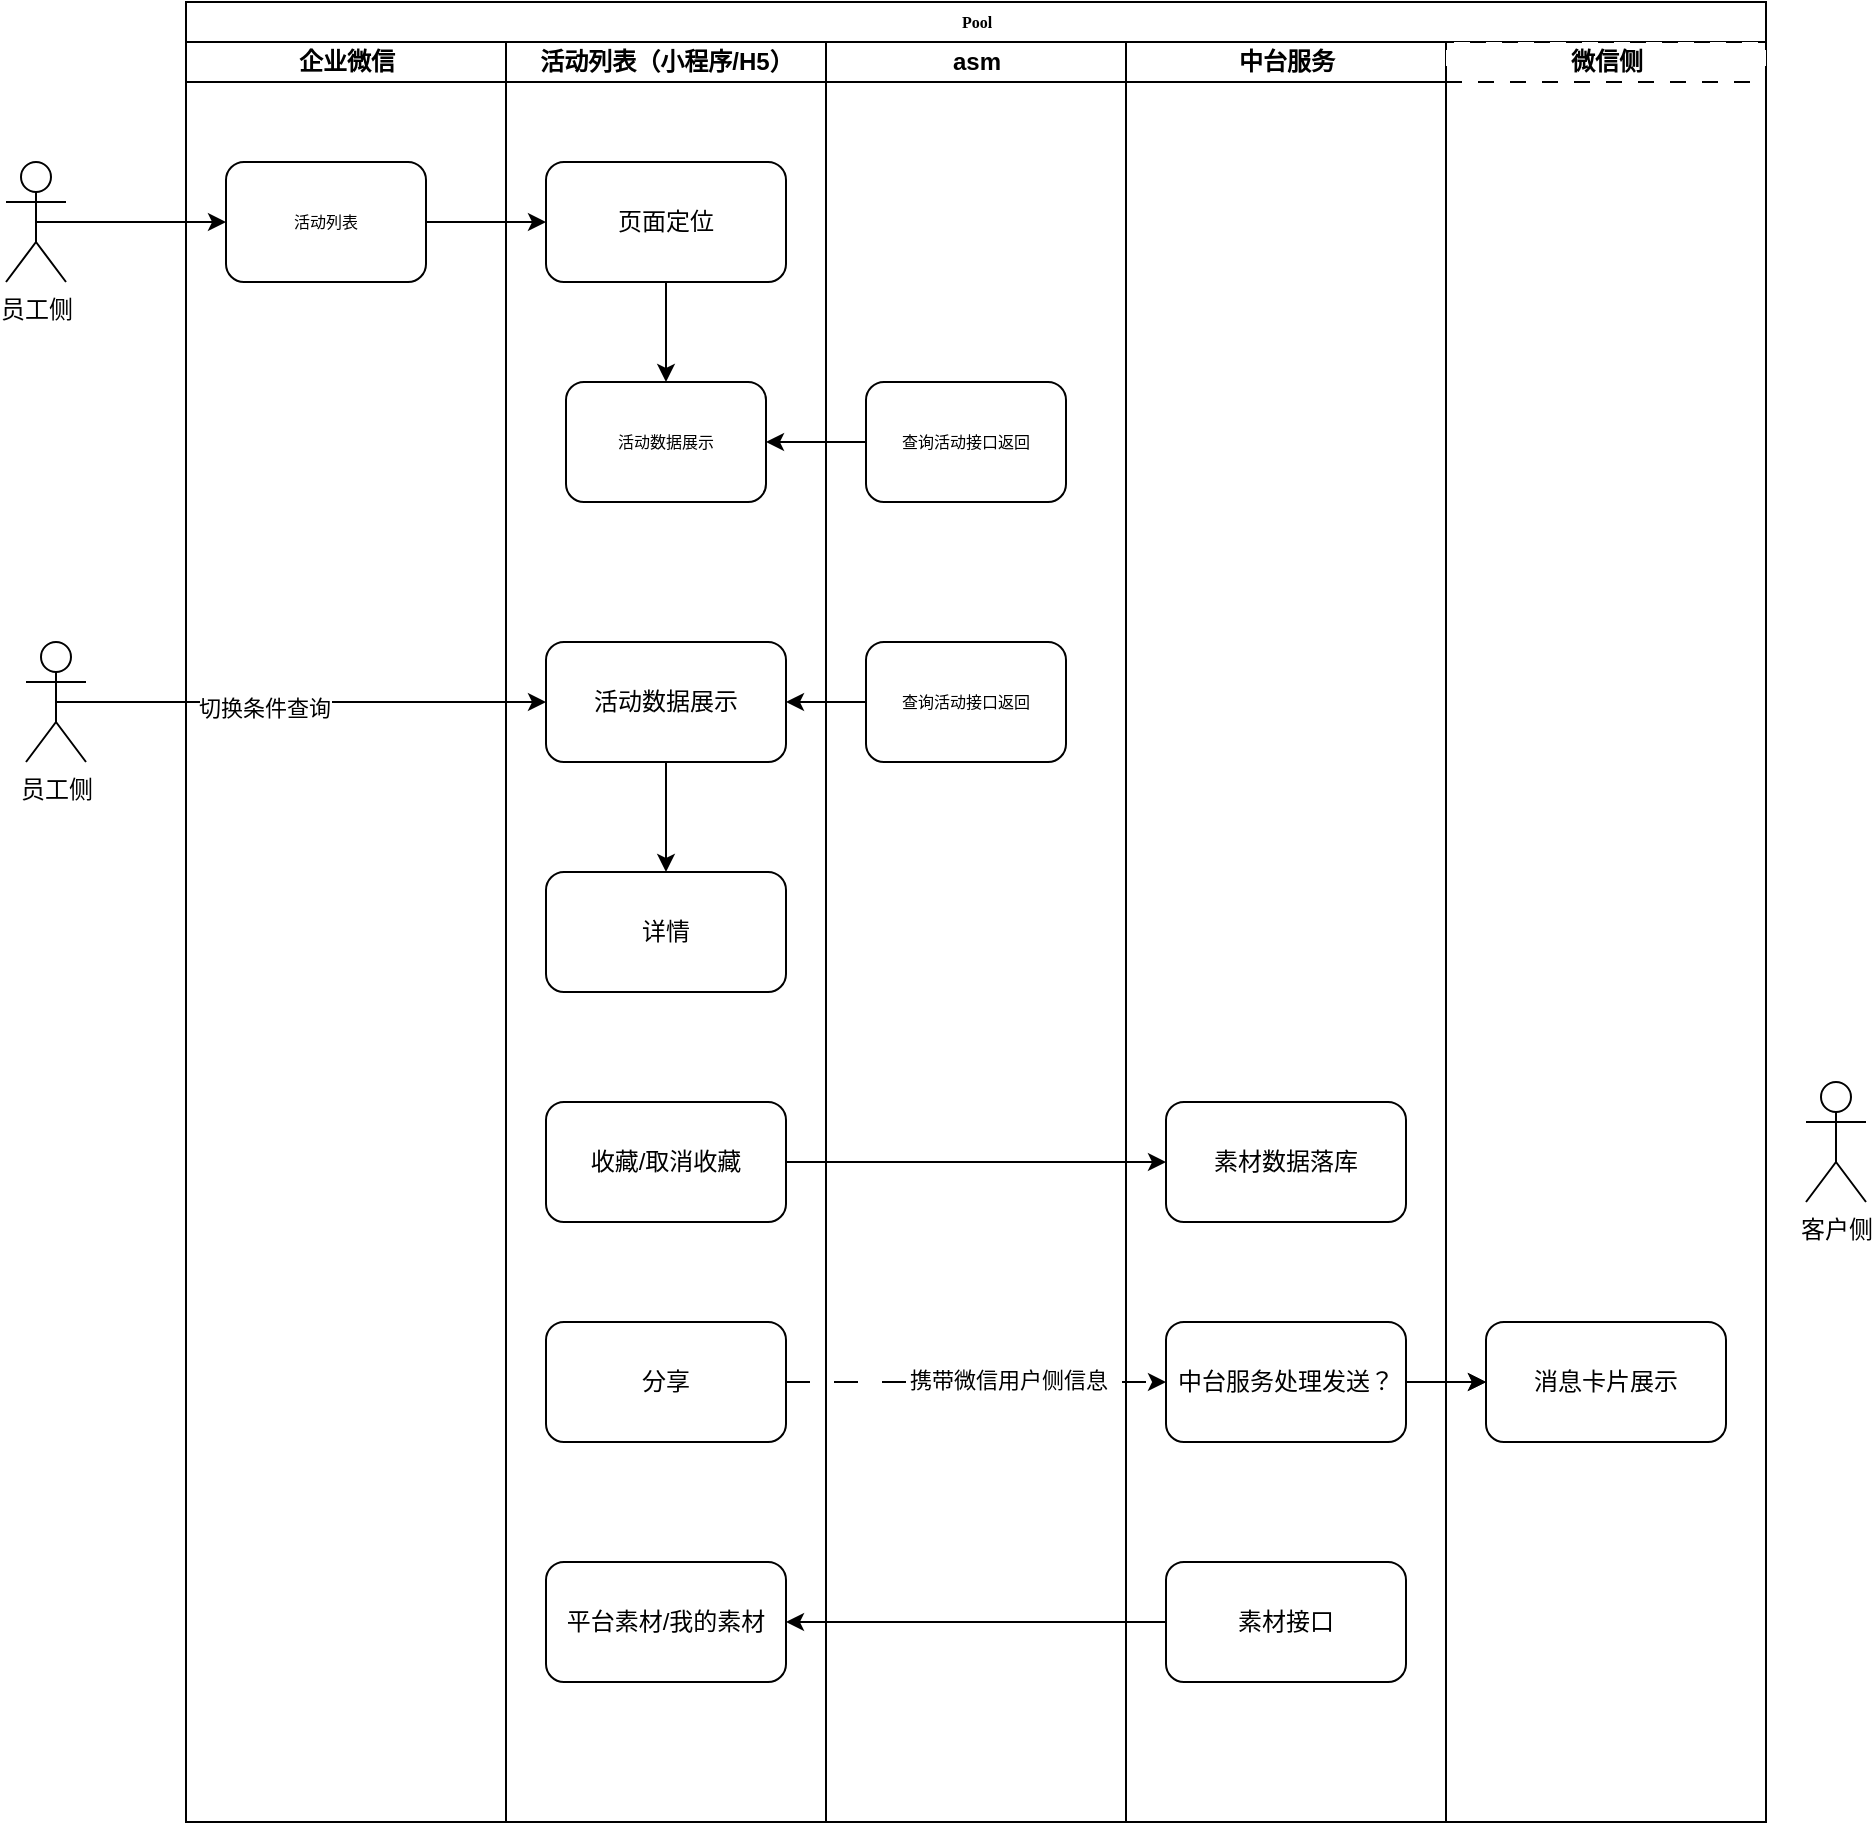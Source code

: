 <mxfile version="21.2.9" type="github">
  <diagram name="Page-1" id="74e2e168-ea6b-b213-b513-2b3c1d86103e">
    <mxGraphModel dx="808" dy="430" grid="1" gridSize="10" guides="1" tooltips="1" connect="1" arrows="1" fold="1" page="1" pageScale="1" pageWidth="1100" pageHeight="850" background="none" math="0" shadow="0">
      <root>
        <mxCell id="0" />
        <mxCell id="1" parent="0" />
        <mxCell id="77e6c97f196da883-1" value="Pool" style="swimlane;html=1;childLayout=stackLayout;startSize=20;rounded=0;shadow=0;labelBackgroundColor=none;strokeWidth=1;fontFamily=Verdana;fontSize=8;align=center;" parent="1" vertex="1">
          <mxGeometry x="380" y="60" width="790" height="910" as="geometry" />
        </mxCell>
        <mxCell id="77e6c97f196da883-2" value="企业微信" style="swimlane;html=1;startSize=20;" parent="77e6c97f196da883-1" vertex="1">
          <mxGeometry y="20" width="160" height="890" as="geometry" />
        </mxCell>
        <mxCell id="77e6c97f196da883-8" value="活动列表" style="rounded=1;whiteSpace=wrap;html=1;shadow=0;labelBackgroundColor=none;strokeWidth=1;fontFamily=Verdana;fontSize=8;align=center;" parent="77e6c97f196da883-2" vertex="1">
          <mxGeometry x="20" y="60" width="100" height="60" as="geometry" />
        </mxCell>
        <mxCell id="77e6c97f196da883-3" value="活动列表（小程序/H5）" style="swimlane;html=1;startSize=20;" parent="77e6c97f196da883-1" vertex="1">
          <mxGeometry x="160" y="20" width="160" height="890" as="geometry" />
        </mxCell>
        <mxCell id="77e6c97f196da883-11" value="活动数据展示" style="rounded=1;whiteSpace=wrap;html=1;shadow=0;labelBackgroundColor=none;strokeWidth=1;fontFamily=Verdana;fontSize=8;align=center;" parent="77e6c97f196da883-3" vertex="1">
          <mxGeometry x="30" y="170" width="100" height="60" as="geometry" />
        </mxCell>
        <mxCell id="KRW5WzVnKZkYhWClLN9M-7" style="edgeStyle=orthogonalEdgeStyle;rounded=0;orthogonalLoop=1;jettySize=auto;html=1;exitX=0.5;exitY=1;exitDx=0;exitDy=0;entryX=0.5;entryY=0;entryDx=0;entryDy=0;" edge="1" parent="77e6c97f196da883-3" source="KRW5WzVnKZkYhWClLN9M-5" target="77e6c97f196da883-11">
          <mxGeometry relative="1" as="geometry" />
        </mxCell>
        <mxCell id="KRW5WzVnKZkYhWClLN9M-5" value="页面定位" style="rounded=1;whiteSpace=wrap;html=1;" vertex="1" parent="77e6c97f196da883-3">
          <mxGeometry x="20" y="60" width="120" height="60" as="geometry" />
        </mxCell>
        <mxCell id="KRW5WzVnKZkYhWClLN9M-42" style="edgeStyle=orthogonalEdgeStyle;rounded=0;orthogonalLoop=1;jettySize=auto;html=1;exitX=0.5;exitY=1;exitDx=0;exitDy=0;entryX=0.5;entryY=0;entryDx=0;entryDy=0;" edge="1" parent="77e6c97f196da883-3" source="KRW5WzVnKZkYhWClLN9M-10" target="KRW5WzVnKZkYhWClLN9M-41">
          <mxGeometry relative="1" as="geometry" />
        </mxCell>
        <mxCell id="KRW5WzVnKZkYhWClLN9M-10" value="活动数据展示" style="rounded=1;whiteSpace=wrap;html=1;" vertex="1" parent="77e6c97f196da883-3">
          <mxGeometry x="20" y="300" width="120" height="60" as="geometry" />
        </mxCell>
        <mxCell id="KRW5WzVnKZkYhWClLN9M-17" value="收藏/取消收藏" style="rounded=1;whiteSpace=wrap;html=1;" vertex="1" parent="77e6c97f196da883-3">
          <mxGeometry x="20" y="530" width="120" height="60" as="geometry" />
        </mxCell>
        <mxCell id="KRW5WzVnKZkYhWClLN9M-25" value="分享" style="rounded=1;whiteSpace=wrap;html=1;" vertex="1" parent="77e6c97f196da883-3">
          <mxGeometry x="20" y="640" width="120" height="60" as="geometry" />
        </mxCell>
        <mxCell id="KRW5WzVnKZkYhWClLN9M-38" value="平台素材/我的素材" style="rounded=1;whiteSpace=wrap;html=1;" vertex="1" parent="77e6c97f196da883-3">
          <mxGeometry x="20" y="760" width="120" height="60" as="geometry" />
        </mxCell>
        <mxCell id="KRW5WzVnKZkYhWClLN9M-41" value="详情" style="rounded=1;whiteSpace=wrap;html=1;" vertex="1" parent="77e6c97f196da883-3">
          <mxGeometry x="20" y="415" width="120" height="60" as="geometry" />
        </mxCell>
        <mxCell id="77e6c97f196da883-4" value="asm" style="swimlane;html=1;startSize=20;" parent="77e6c97f196da883-1" vertex="1">
          <mxGeometry x="320" y="20" width="150" height="890" as="geometry" />
        </mxCell>
        <mxCell id="77e6c97f196da883-12" value="查询活动接口返回" style="rounded=1;whiteSpace=wrap;html=1;shadow=0;labelBackgroundColor=none;strokeWidth=1;fontFamily=Verdana;fontSize=8;align=center;" parent="77e6c97f196da883-4" vertex="1">
          <mxGeometry x="20" y="170" width="100" height="60" as="geometry" />
        </mxCell>
        <mxCell id="KRW5WzVnKZkYhWClLN9M-15" value="查询活动接口返回" style="rounded=1;whiteSpace=wrap;html=1;shadow=0;labelBackgroundColor=none;strokeWidth=1;fontFamily=Verdana;fontSize=8;align=center;" vertex="1" parent="77e6c97f196da883-4">
          <mxGeometry x="20" y="300" width="100" height="60" as="geometry" />
        </mxCell>
        <mxCell id="KRW5WzVnKZkYhWClLN9M-6" style="edgeStyle=orthogonalEdgeStyle;rounded=0;orthogonalLoop=1;jettySize=auto;html=1;exitX=1;exitY=0.5;exitDx=0;exitDy=0;entryX=0;entryY=0.5;entryDx=0;entryDy=0;" edge="1" parent="77e6c97f196da883-1" source="77e6c97f196da883-8" target="KRW5WzVnKZkYhWClLN9M-5">
          <mxGeometry relative="1" as="geometry" />
        </mxCell>
        <mxCell id="KRW5WzVnKZkYhWClLN9M-8" style="edgeStyle=orthogonalEdgeStyle;rounded=0;orthogonalLoop=1;jettySize=auto;html=1;exitX=0;exitY=0.5;exitDx=0;exitDy=0;entryX=1;entryY=0.5;entryDx=0;entryDy=0;" edge="1" parent="77e6c97f196da883-1" source="77e6c97f196da883-12" target="77e6c97f196da883-11">
          <mxGeometry relative="1" as="geometry" />
        </mxCell>
        <mxCell id="KRW5WzVnKZkYhWClLN9M-16" style="edgeStyle=orthogonalEdgeStyle;rounded=0;orthogonalLoop=1;jettySize=auto;html=1;exitX=0;exitY=0.5;exitDx=0;exitDy=0;entryX=1;entryY=0.5;entryDx=0;entryDy=0;" edge="1" parent="77e6c97f196da883-1" source="KRW5WzVnKZkYhWClLN9M-15" target="KRW5WzVnKZkYhWClLN9M-10">
          <mxGeometry relative="1" as="geometry" />
        </mxCell>
        <mxCell id="KRW5WzVnKZkYhWClLN9M-22" style="edgeStyle=orthogonalEdgeStyle;rounded=0;orthogonalLoop=1;jettySize=auto;html=1;exitX=1;exitY=0.5;exitDx=0;exitDy=0;entryX=0;entryY=0.5;entryDx=0;entryDy=0;" edge="1" parent="77e6c97f196da883-1" source="KRW5WzVnKZkYhWClLN9M-17" target="KRW5WzVnKZkYhWClLN9M-21">
          <mxGeometry relative="1" as="geometry" />
        </mxCell>
        <mxCell id="KRW5WzVnKZkYhWClLN9M-29" style="edgeStyle=orthogonalEdgeStyle;rounded=0;orthogonalLoop=1;jettySize=auto;html=1;exitX=1;exitY=0.5;exitDx=0;exitDy=0;entryX=0;entryY=0.5;entryDx=0;entryDy=0;labelBorderColor=default;dashed=1;dashPattern=12 12;" edge="1" parent="77e6c97f196da883-1" source="KRW5WzVnKZkYhWClLN9M-25" target="KRW5WzVnKZkYhWClLN9M-28">
          <mxGeometry relative="1" as="geometry" />
        </mxCell>
        <mxCell id="KRW5WzVnKZkYhWClLN9M-34" value="携带微信用户侧信息" style="edgeLabel;html=1;align=center;verticalAlign=middle;resizable=0;points=[];" vertex="1" connectable="0" parent="KRW5WzVnKZkYhWClLN9M-29">
          <mxGeometry x="0.165" y="1" relative="1" as="geometry">
            <mxPoint as="offset" />
          </mxGeometry>
        </mxCell>
        <mxCell id="KRW5WzVnKZkYhWClLN9M-33" style="edgeStyle=orthogonalEdgeStyle;rounded=0;orthogonalLoop=1;jettySize=auto;html=1;exitX=1;exitY=0.5;exitDx=0;exitDy=0;entryX=0;entryY=0.5;entryDx=0;entryDy=0;" edge="1" parent="77e6c97f196da883-1" source="KRW5WzVnKZkYhWClLN9M-28" target="KRW5WzVnKZkYhWClLN9M-30">
          <mxGeometry relative="1" as="geometry" />
        </mxCell>
        <mxCell id="KRW5WzVnKZkYhWClLN9M-35" value="" style="edgeStyle=orthogonalEdgeStyle;orthogonalLoop=1;jettySize=auto;html=1;dashed=1;rounded=0;" edge="1" parent="77e6c97f196da883-1" source="KRW5WzVnKZkYhWClLN9M-28" target="KRW5WzVnKZkYhWClLN9M-30">
          <mxGeometry relative="1" as="geometry" />
        </mxCell>
        <mxCell id="KRW5WzVnKZkYhWClLN9M-40" style="edgeStyle=orthogonalEdgeStyle;rounded=0;orthogonalLoop=1;jettySize=auto;html=1;exitX=0;exitY=0.5;exitDx=0;exitDy=0;entryX=1;entryY=0.5;entryDx=0;entryDy=0;" edge="1" parent="77e6c97f196da883-1" source="KRW5WzVnKZkYhWClLN9M-39" target="KRW5WzVnKZkYhWClLN9M-38">
          <mxGeometry relative="1" as="geometry" />
        </mxCell>
        <mxCell id="KRW5WzVnKZkYhWClLN9M-18" value="中台服务" style="swimlane;html=1;startSize=20;" vertex="1" parent="77e6c97f196da883-1">
          <mxGeometry x="470" y="20" width="160" height="890" as="geometry" />
        </mxCell>
        <mxCell id="KRW5WzVnKZkYhWClLN9M-21" value="素材数据落库" style="rounded=1;whiteSpace=wrap;html=1;" vertex="1" parent="KRW5WzVnKZkYhWClLN9M-18">
          <mxGeometry x="20" y="530" width="120" height="60" as="geometry" />
        </mxCell>
        <mxCell id="KRW5WzVnKZkYhWClLN9M-28" value="中台服务处理发送？" style="rounded=1;whiteSpace=wrap;html=1;" vertex="1" parent="KRW5WzVnKZkYhWClLN9M-18">
          <mxGeometry x="20" y="640" width="120" height="60" as="geometry" />
        </mxCell>
        <mxCell id="KRW5WzVnKZkYhWClLN9M-39" value="素材接口" style="rounded=1;whiteSpace=wrap;html=1;" vertex="1" parent="KRW5WzVnKZkYhWClLN9M-18">
          <mxGeometry x="20" y="760" width="120" height="60" as="geometry" />
        </mxCell>
        <mxCell id="KRW5WzVnKZkYhWClLN9M-23" value="微信侧" style="swimlane;html=1;startSize=20;dashed=1;dashPattern=8 8;" vertex="1" parent="77e6c97f196da883-1">
          <mxGeometry x="630" y="20" width="160" height="890" as="geometry" />
        </mxCell>
        <mxCell id="KRW5WzVnKZkYhWClLN9M-30" value="消息卡片展示" style="rounded=1;whiteSpace=wrap;html=1;" vertex="1" parent="KRW5WzVnKZkYhWClLN9M-23">
          <mxGeometry x="20" y="640" width="120" height="60" as="geometry" />
        </mxCell>
        <mxCell id="KRW5WzVnKZkYhWClLN9M-3" style="edgeStyle=orthogonalEdgeStyle;rounded=0;orthogonalLoop=1;jettySize=auto;html=1;exitX=0.5;exitY=0.5;exitDx=0;exitDy=0;exitPerimeter=0;entryX=0;entryY=0.5;entryDx=0;entryDy=0;" edge="1" parent="1" source="KRW5WzVnKZkYhWClLN9M-1" target="77e6c97f196da883-8">
          <mxGeometry relative="1" as="geometry" />
        </mxCell>
        <mxCell id="KRW5WzVnKZkYhWClLN9M-1" value="员工侧" style="shape=umlActor;verticalLabelPosition=bottom;verticalAlign=top;html=1;outlineConnect=0;" vertex="1" parent="1">
          <mxGeometry x="290" y="140" width="30" height="60" as="geometry" />
        </mxCell>
        <mxCell id="KRW5WzVnKZkYhWClLN9M-13" style="edgeStyle=orthogonalEdgeStyle;rounded=0;orthogonalLoop=1;jettySize=auto;html=1;exitX=0.5;exitY=0.5;exitDx=0;exitDy=0;exitPerimeter=0;entryX=0;entryY=0.5;entryDx=0;entryDy=0;" edge="1" parent="1" source="KRW5WzVnKZkYhWClLN9M-11" target="KRW5WzVnKZkYhWClLN9M-10">
          <mxGeometry relative="1" as="geometry" />
        </mxCell>
        <mxCell id="KRW5WzVnKZkYhWClLN9M-14" value="切换条件查询" style="edgeLabel;html=1;align=center;verticalAlign=middle;resizable=0;points=[];" vertex="1" connectable="0" parent="KRW5WzVnKZkYhWClLN9M-13">
          <mxGeometry x="-0.154" y="-3" relative="1" as="geometry">
            <mxPoint as="offset" />
          </mxGeometry>
        </mxCell>
        <mxCell id="KRW5WzVnKZkYhWClLN9M-11" value="员工侧" style="shape=umlActor;verticalLabelPosition=bottom;verticalAlign=top;html=1;outlineConnect=0;" vertex="1" parent="1">
          <mxGeometry x="300" y="380" width="30" height="60" as="geometry" />
        </mxCell>
        <mxCell id="KRW5WzVnKZkYhWClLN9M-37" value="客户侧" style="shape=umlActor;verticalLabelPosition=bottom;verticalAlign=top;html=1;outlineConnect=0;" vertex="1" parent="1">
          <mxGeometry x="1190" y="600" width="30" height="60" as="geometry" />
        </mxCell>
      </root>
    </mxGraphModel>
  </diagram>
</mxfile>
